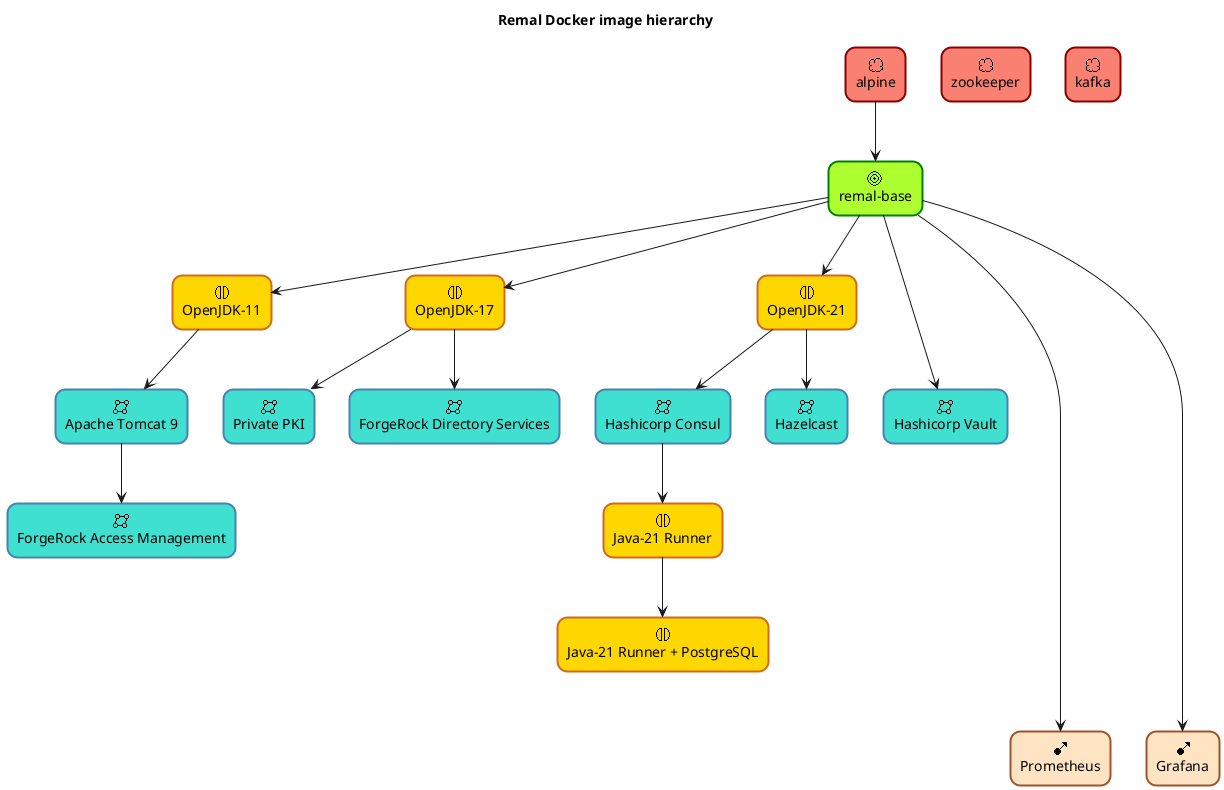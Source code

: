 ' ******************************************************************************
' UML PlantUML diagram that shows the Remal Docker container hierarchy.
'
' Since : July 2023
' Author: Arnold Somogyi <arnold.somogyi@gmail.com>
'
' Copyright (c) 2020-2025 Remal Software and Arnold Somogyi All rights reserved
' ******************************************************************************
@startuml

<style>
  .STYLE_EXTERNAL {
    RoundCorner 20
    LineThickness 2
    LineColor DarkRed
    BackgroundColor Salmon
  }
  .STYLE_BASE {
    RoundCorner 20
    LineThickness 2
    LineColor Green
    BackgroundColor GreenYellow
  }
  .STYLE_CORE {
    RoundCorner 20
    LineThickness 2
    LineColor Chocolate
    BackgroundColor Gold
  }
  .STYLE_INFRA {
    RoundCorner 20
    LineThickness 2
    LineColor SteelBlue
    BackgroundColor Turquoise
  }
  .STYLE_APP {
    RoundCorner 20
    LineThickness 2
    LineColor Purple
    BackgroundColor HotPink
  }
  .STYLE_MONITOR {
    RoundCorner 20
    LineThickness 2
    LineColor Sienna
    BackgroundColor Bisque
  }
</style>

title **Remal Docker image hierarchy**

sprite $EXTERNAL_IMAGE jar:archimate/meaning
sprite $BASE_IMAGE     jar:archimate/goal
sprite $CORE_IMAGE     jar:archimate/interaction
sprite $INFRA_IMAGE    jar:archimate/network
sprite $APP_IMAGE      jar:archimate/physical-equipment
sprite $MONITOR_IMAGE  jar:archimate/assignment

rectangle "alpine"                       as alpine          <<$EXTERNAL_IMAGE>> <<STYLE_EXTERNAL>>
rectangle "zookeeper"                    as zookeeper       <<$EXTERNAL_IMAGE>> <<STYLE_EXTERNAL>>
rectangle "kafka"                        as kafka           <<$EXTERNAL_IMAGE>> <<STYLE_EXTERNAL>>
rectangle "remal-base"                   as base            <<$BASE_IMAGE>>     <<STYLE_BASE>>
rectangle "OpenJDK-11"                   as java11          <<$CORE_IMAGE>>     <<STYLE_CORE>>
rectangle "OpenJDK-17"                   as java17          <<$CORE_IMAGE>>     <<STYLE_CORE>>
rectangle "OpenJDK-21"                   as java21          <<$CORE_IMAGE>>     <<STYLE_CORE>>
rectangle "Private PKI"                  as pki             <<$INFRA_IMAGE>>    <<STYLE_INFRA>>
rectangle "Apache Tomcat 9"              as tomcat9         <<$INFRA_IMAGE>>    <<STYLE_INFRA>>
rectangle "ForgeRock Directory Services" as ds              <<$INFRA_IMAGE>>    <<STYLE_INFRA>>
rectangle "ForgeRock Access Management"  as am              <<$INFRA_IMAGE>>    <<STYLE_INFRA>>
rectangle "Hashicorp Vault"              as vault           <<$INFRA_IMAGE>>    <<STYLE_INFRA>>
rectangle "Hashicorp Consul"             as consul          <<$INFRA_IMAGE>>    <<STYLE_INFRA>>
rectangle "Hashicorp Consul"             as consul          <<$INFRA_IMAGE>>    <<STYLE_INFRA>>
rectangle "Java-21 Runner"               as java_runner_21  <<$CORE_IMAGE>>     <<STYLE_CORE>>
rectangle "Java-21 Runner + PostgreSQL"  as java_runner_21p <<$CORE_IMAGE>>     <<STYLE_CORE>>
rectangle "Hazelcast"                    as hazelcast       <<$INFRA_IMAGE>>    <<STYLE_INFRA>>
rectangle "Prometheus"                   as prometheus      <<$MONITOR_IMAGE>>  <<STYLE_MONITOR>>
rectangle "Grafana"                      as grafana         <<$MONITOR_IMAGE>>  <<STYLE_MONITOR>>

alpine --> base
base --> java11
base --> java17
base --> java21
java17 --> pki
base ---> vault
base ------> prometheus
base ------> grafana
java11 --> tomcat9
java17 --> ds
java21 --> consul
java21 --> hazelcast
tomcat9 --> am
consul --> java_runner_21
java_runner_21 --> java_runner_21p

@enduml
